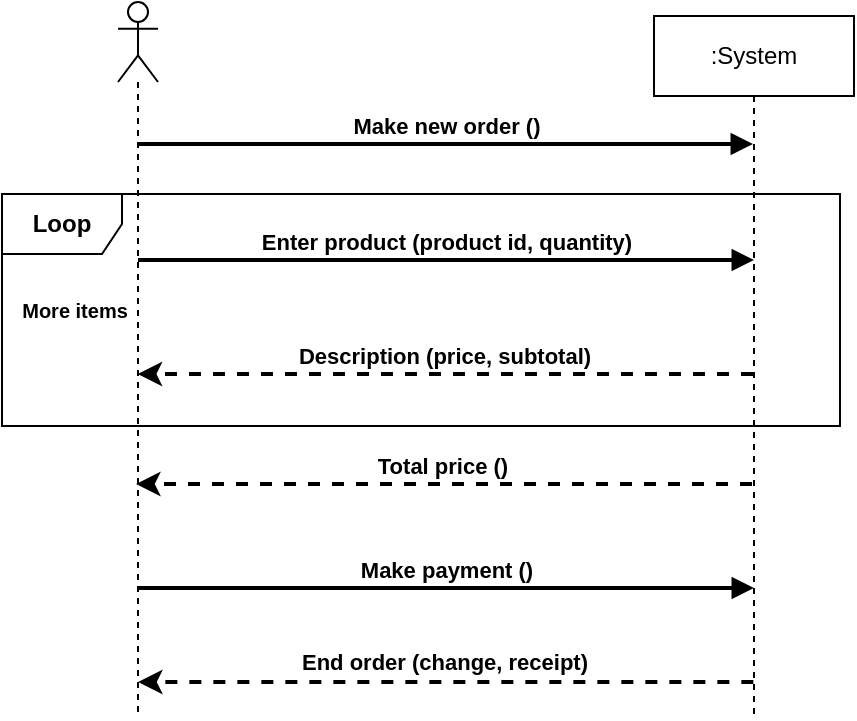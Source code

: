 <mxfile version="24.2.5" type="device">
  <diagram name="Page-1" id="vwXqPVWlfqSLFieRHOnW">
    <mxGraphModel dx="600" dy="359" grid="0" gridSize="10" guides="1" tooltips="1" connect="1" arrows="1" fold="1" page="1" pageScale="1" pageWidth="827" pageHeight="1169" math="0" shadow="0">
      <root>
        <mxCell id="0" />
        <mxCell id="1" parent="0" />
        <mxCell id="6y3zMcKNCOCIkvOTSaAC-1" value=":System" style="shape=umlLifeline;perimeter=lifelinePerimeter;whiteSpace=wrap;html=1;container=1;dropTarget=0;collapsible=0;recursiveResize=0;outlineConnect=0;portConstraint=eastwest;newEdgeStyle={&quot;curved&quot;:0,&quot;rounded&quot;:0};" parent="1" vertex="1">
          <mxGeometry x="511" y="128" width="100" height="350" as="geometry" />
        </mxCell>
        <mxCell id="6y3zMcKNCOCIkvOTSaAC-2" value="" style="shape=umlLifeline;perimeter=lifelinePerimeter;whiteSpace=wrap;html=1;container=1;dropTarget=0;collapsible=0;recursiveResize=0;outlineConnect=0;portConstraint=eastwest;newEdgeStyle={&quot;curved&quot;:0,&quot;rounded&quot;:0};participant=umlActor;" parent="1" vertex="1">
          <mxGeometry x="243" y="121" width="20" height="358" as="geometry" />
        </mxCell>
        <mxCell id="6y3zMcKNCOCIkvOTSaAC-3" value="&lt;b&gt;Make new order ()&lt;/b&gt;" style="html=1;verticalAlign=bottom;endArrow=block;curved=0;rounded=0;strokeWidth=2;" parent="1" edge="1">
          <mxGeometry width="80" relative="1" as="geometry">
            <mxPoint x="252.833" y="192" as="sourcePoint" />
            <mxPoint x="560.5" y="192" as="targetPoint" />
            <Array as="points">
              <mxPoint x="284.5" y="192" />
              <mxPoint x="436.5" y="192" />
            </Array>
          </mxGeometry>
        </mxCell>
        <mxCell id="6y3zMcKNCOCIkvOTSaAC-4" value="&lt;b&gt;Enter product (product id, quantity)&lt;/b&gt;" style="html=1;verticalAlign=bottom;endArrow=block;curved=0;rounded=0;strokeWidth=2;" parent="1" edge="1">
          <mxGeometry width="80" relative="1" as="geometry">
            <mxPoint x="253" y="250" as="sourcePoint" />
            <mxPoint x="561" y="250" as="targetPoint" />
            <Array as="points">
              <mxPoint x="284.5" y="250" />
              <mxPoint x="436.5" y="250" />
            </Array>
          </mxGeometry>
        </mxCell>
        <mxCell id="6y3zMcKNCOCIkvOTSaAC-5" value="" style="html=1;labelBackgroundColor=#ffffff;startArrow=none;startFill=0;startSize=6;endArrow=classic;endFill=1;endSize=6;jettySize=auto;orthogonalLoop=1;strokeWidth=2;dashed=1;fontSize=14;rounded=0;" parent="1" edge="1">
          <mxGeometry width="60" height="60" relative="1" as="geometry">
            <mxPoint x="560.5" y="307" as="sourcePoint" />
            <mxPoint x="252.833" y="307" as="targetPoint" />
          </mxGeometry>
        </mxCell>
        <mxCell id="6y3zMcKNCOCIkvOTSaAC-6" value="&lt;b&gt;Description (price, subtotal)&lt;/b&gt;" style="edgeLabel;html=1;align=center;verticalAlign=middle;resizable=0;points=[];" parent="6y3zMcKNCOCIkvOTSaAC-5" vertex="1" connectable="0">
          <mxGeometry x="0.093" y="-1" relative="1" as="geometry">
            <mxPoint x="13" y="-8" as="offset" />
          </mxGeometry>
        </mxCell>
        <mxCell id="6y3zMcKNCOCIkvOTSaAC-10" value="" style="html=1;labelBackgroundColor=#ffffff;startArrow=none;startFill=0;startSize=6;endArrow=classic;endFill=1;endSize=6;jettySize=auto;orthogonalLoop=1;strokeWidth=2;dashed=1;fontSize=14;rounded=0;" parent="1" edge="1">
          <mxGeometry width="60" height="60" relative="1" as="geometry">
            <mxPoint x="560" y="362" as="sourcePoint" />
            <mxPoint x="252" y="362" as="targetPoint" />
          </mxGeometry>
        </mxCell>
        <mxCell id="6y3zMcKNCOCIkvOTSaAC-11" value="&lt;b&gt;Total price ()&lt;/b&gt;" style="edgeLabel;html=1;align=center;verticalAlign=middle;resizable=0;points=[];" parent="6y3zMcKNCOCIkvOTSaAC-10" vertex="1" connectable="0">
          <mxGeometry x="0.093" y="-1" relative="1" as="geometry">
            <mxPoint x="13" y="-8" as="offset" />
          </mxGeometry>
        </mxCell>
        <mxCell id="6y3zMcKNCOCIkvOTSaAC-12" value="&lt;b&gt;Make payment ()&lt;/b&gt;" style="html=1;verticalAlign=bottom;endArrow=block;curved=0;rounded=0;strokeWidth=2;" parent="1" edge="1">
          <mxGeometry width="80" relative="1" as="geometry">
            <mxPoint x="253" y="414" as="sourcePoint" />
            <mxPoint x="561" y="414" as="targetPoint" />
            <Array as="points">
              <mxPoint x="284.5" y="414" />
              <mxPoint x="436.5" y="414" />
            </Array>
          </mxGeometry>
        </mxCell>
        <mxCell id="6y3zMcKNCOCIkvOTSaAC-13" value="" style="html=1;labelBackgroundColor=#ffffff;startArrow=none;startFill=0;startSize=6;endArrow=classic;endFill=1;endSize=6;jettySize=auto;orthogonalLoop=1;strokeWidth=2;dashed=1;fontSize=14;rounded=0;" parent="1" edge="1">
          <mxGeometry width="60" height="60" relative="1" as="geometry">
            <mxPoint x="560.67" y="461" as="sourcePoint" />
            <mxPoint x="253.003" y="461" as="targetPoint" />
          </mxGeometry>
        </mxCell>
        <mxCell id="6y3zMcKNCOCIkvOTSaAC-14" value="&lt;b&gt;End order (change, receipt)&lt;/b&gt;" style="edgeLabel;html=1;align=center;verticalAlign=middle;resizable=0;points=[];" parent="6y3zMcKNCOCIkvOTSaAC-13" vertex="1" connectable="0">
          <mxGeometry x="0.093" y="-1" relative="1" as="geometry">
            <mxPoint x="13" y="-9" as="offset" />
          </mxGeometry>
        </mxCell>
        <mxCell id="6y3zMcKNCOCIkvOTSaAC-15" value="&lt;b&gt;Loop&lt;/b&gt;" style="shape=umlFrame;whiteSpace=wrap;html=1;pointerEvents=0;" parent="1" vertex="1">
          <mxGeometry x="185" y="217" width="419" height="116" as="geometry" />
        </mxCell>
        <mxCell id="6y3zMcKNCOCIkvOTSaAC-18" value="&lt;b&gt;&lt;font style=&quot;font-size: 10px;&quot;&gt;More items&lt;/font&gt;&lt;/b&gt;" style="text;html=1;align=center;verticalAlign=middle;resizable=0;points=[];autosize=1;strokeColor=none;fillColor=none;" parent="1" vertex="1">
          <mxGeometry x="185" y="262" width="71" height="26" as="geometry" />
        </mxCell>
      </root>
    </mxGraphModel>
  </diagram>
</mxfile>
